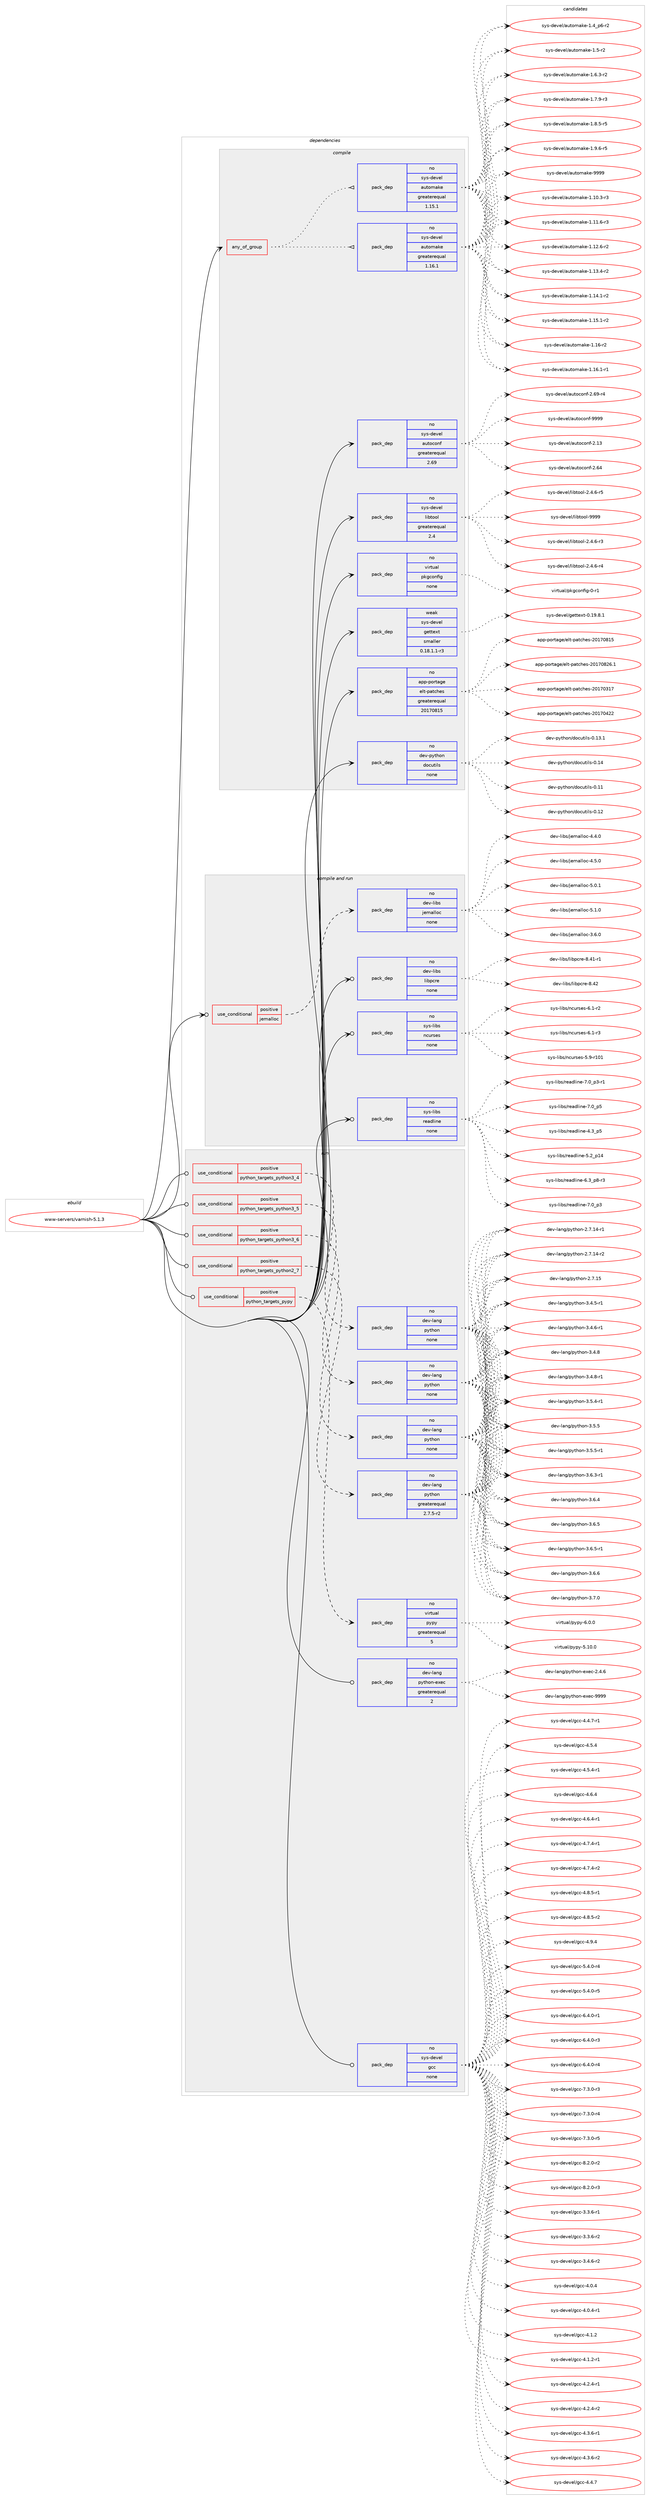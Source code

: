 digraph prolog {

# *************
# Graph options
# *************

newrank=true;
concentrate=true;
compound=true;
graph [rankdir=LR,fontname=Helvetica,fontsize=10,ranksep=1.5];#, ranksep=2.5, nodesep=0.2];
edge  [arrowhead=vee];
node  [fontname=Helvetica,fontsize=10];

# **********
# The ebuild
# **********

subgraph cluster_leftcol {
color=gray;
rank=same;
label=<<i>ebuild</i>>;
id [label="www-servers/varnish-5.1.3", color=red, width=4, href="../www-servers/varnish-5.1.3.svg"];
}

# ****************
# The dependencies
# ****************

subgraph cluster_midcol {
color=gray;
label=<<i>dependencies</i>>;
subgraph cluster_compile {
fillcolor="#eeeeee";
style=filled;
label=<<i>compile</i>>;
subgraph any259 {
dependency13709 [label=<<TABLE BORDER="0" CELLBORDER="1" CELLSPACING="0" CELLPADDING="4"><TR><TD CELLPADDING="10">any_of_group</TD></TR></TABLE>>, shape=none, color=red];subgraph pack10339 {
dependency13710 [label=<<TABLE BORDER="0" CELLBORDER="1" CELLSPACING="0" CELLPADDING="4" WIDTH="220"><TR><TD ROWSPAN="6" CELLPADDING="30">pack_dep</TD></TR><TR><TD WIDTH="110">no</TD></TR><TR><TD>sys-devel</TD></TR><TR><TD>automake</TD></TR><TR><TD>greaterequal</TD></TR><TR><TD>1.16.1</TD></TR></TABLE>>, shape=none, color=blue];
}
dependency13709:e -> dependency13710:w [weight=20,style="dotted",arrowhead="oinv"];
subgraph pack10340 {
dependency13711 [label=<<TABLE BORDER="0" CELLBORDER="1" CELLSPACING="0" CELLPADDING="4" WIDTH="220"><TR><TD ROWSPAN="6" CELLPADDING="30">pack_dep</TD></TR><TR><TD WIDTH="110">no</TD></TR><TR><TD>sys-devel</TD></TR><TR><TD>automake</TD></TR><TR><TD>greaterequal</TD></TR><TR><TD>1.15.1</TD></TR></TABLE>>, shape=none, color=blue];
}
dependency13709:e -> dependency13711:w [weight=20,style="dotted",arrowhead="oinv"];
}
id:e -> dependency13709:w [weight=20,style="solid",arrowhead="vee"];
subgraph pack10341 {
dependency13712 [label=<<TABLE BORDER="0" CELLBORDER="1" CELLSPACING="0" CELLPADDING="4" WIDTH="220"><TR><TD ROWSPAN="6" CELLPADDING="30">pack_dep</TD></TR><TR><TD WIDTH="110">no</TD></TR><TR><TD>app-portage</TD></TR><TR><TD>elt-patches</TD></TR><TR><TD>greaterequal</TD></TR><TR><TD>20170815</TD></TR></TABLE>>, shape=none, color=blue];
}
id:e -> dependency13712:w [weight=20,style="solid",arrowhead="vee"];
subgraph pack10342 {
dependency13713 [label=<<TABLE BORDER="0" CELLBORDER="1" CELLSPACING="0" CELLPADDING="4" WIDTH="220"><TR><TD ROWSPAN="6" CELLPADDING="30">pack_dep</TD></TR><TR><TD WIDTH="110">no</TD></TR><TR><TD>dev-python</TD></TR><TR><TD>docutils</TD></TR><TR><TD>none</TD></TR><TR><TD></TD></TR></TABLE>>, shape=none, color=blue];
}
id:e -> dependency13713:w [weight=20,style="solid",arrowhead="vee"];
subgraph pack10343 {
dependency13714 [label=<<TABLE BORDER="0" CELLBORDER="1" CELLSPACING="0" CELLPADDING="4" WIDTH="220"><TR><TD ROWSPAN="6" CELLPADDING="30">pack_dep</TD></TR><TR><TD WIDTH="110">no</TD></TR><TR><TD>sys-devel</TD></TR><TR><TD>autoconf</TD></TR><TR><TD>greaterequal</TD></TR><TR><TD>2.69</TD></TR></TABLE>>, shape=none, color=blue];
}
id:e -> dependency13714:w [weight=20,style="solid",arrowhead="vee"];
subgraph pack10344 {
dependency13715 [label=<<TABLE BORDER="0" CELLBORDER="1" CELLSPACING="0" CELLPADDING="4" WIDTH="220"><TR><TD ROWSPAN="6" CELLPADDING="30">pack_dep</TD></TR><TR><TD WIDTH="110">no</TD></TR><TR><TD>sys-devel</TD></TR><TR><TD>libtool</TD></TR><TR><TD>greaterequal</TD></TR><TR><TD>2.4</TD></TR></TABLE>>, shape=none, color=blue];
}
id:e -> dependency13715:w [weight=20,style="solid",arrowhead="vee"];
subgraph pack10345 {
dependency13716 [label=<<TABLE BORDER="0" CELLBORDER="1" CELLSPACING="0" CELLPADDING="4" WIDTH="220"><TR><TD ROWSPAN="6" CELLPADDING="30">pack_dep</TD></TR><TR><TD WIDTH="110">no</TD></TR><TR><TD>virtual</TD></TR><TR><TD>pkgconfig</TD></TR><TR><TD>none</TD></TR><TR><TD></TD></TR></TABLE>>, shape=none, color=blue];
}
id:e -> dependency13716:w [weight=20,style="solid",arrowhead="vee"];
subgraph pack10346 {
dependency13717 [label=<<TABLE BORDER="0" CELLBORDER="1" CELLSPACING="0" CELLPADDING="4" WIDTH="220"><TR><TD ROWSPAN="6" CELLPADDING="30">pack_dep</TD></TR><TR><TD WIDTH="110">weak</TD></TR><TR><TD>sys-devel</TD></TR><TR><TD>gettext</TD></TR><TR><TD>smaller</TD></TR><TR><TD>0.18.1.1-r3</TD></TR></TABLE>>, shape=none, color=blue];
}
id:e -> dependency13717:w [weight=20,style="solid",arrowhead="vee"];
}
subgraph cluster_compileandrun {
fillcolor="#eeeeee";
style=filled;
label=<<i>compile and run</i>>;
subgraph cond3102 {
dependency13718 [label=<<TABLE BORDER="0" CELLBORDER="1" CELLSPACING="0" CELLPADDING="4"><TR><TD ROWSPAN="3" CELLPADDING="10">use_conditional</TD></TR><TR><TD>positive</TD></TR><TR><TD>jemalloc</TD></TR></TABLE>>, shape=none, color=red];
subgraph pack10347 {
dependency13719 [label=<<TABLE BORDER="0" CELLBORDER="1" CELLSPACING="0" CELLPADDING="4" WIDTH="220"><TR><TD ROWSPAN="6" CELLPADDING="30">pack_dep</TD></TR><TR><TD WIDTH="110">no</TD></TR><TR><TD>dev-libs</TD></TR><TR><TD>jemalloc</TD></TR><TR><TD>none</TD></TR><TR><TD></TD></TR></TABLE>>, shape=none, color=blue];
}
dependency13718:e -> dependency13719:w [weight=20,style="dashed",arrowhead="vee"];
}
id:e -> dependency13718:w [weight=20,style="solid",arrowhead="odotvee"];
subgraph pack10348 {
dependency13720 [label=<<TABLE BORDER="0" CELLBORDER="1" CELLSPACING="0" CELLPADDING="4" WIDTH="220"><TR><TD ROWSPAN="6" CELLPADDING="30">pack_dep</TD></TR><TR><TD WIDTH="110">no</TD></TR><TR><TD>dev-libs</TD></TR><TR><TD>libpcre</TD></TR><TR><TD>none</TD></TR><TR><TD></TD></TR></TABLE>>, shape=none, color=blue];
}
id:e -> dependency13720:w [weight=20,style="solid",arrowhead="odotvee"];
subgraph pack10349 {
dependency13721 [label=<<TABLE BORDER="0" CELLBORDER="1" CELLSPACING="0" CELLPADDING="4" WIDTH="220"><TR><TD ROWSPAN="6" CELLPADDING="30">pack_dep</TD></TR><TR><TD WIDTH="110">no</TD></TR><TR><TD>sys-libs</TD></TR><TR><TD>ncurses</TD></TR><TR><TD>none</TD></TR><TR><TD></TD></TR></TABLE>>, shape=none, color=blue];
}
id:e -> dependency13721:w [weight=20,style="solid",arrowhead="odotvee"];
subgraph pack10350 {
dependency13722 [label=<<TABLE BORDER="0" CELLBORDER="1" CELLSPACING="0" CELLPADDING="4" WIDTH="220"><TR><TD ROWSPAN="6" CELLPADDING="30">pack_dep</TD></TR><TR><TD WIDTH="110">no</TD></TR><TR><TD>sys-libs</TD></TR><TR><TD>readline</TD></TR><TR><TD>none</TD></TR><TR><TD></TD></TR></TABLE>>, shape=none, color=blue];
}
id:e -> dependency13722:w [weight=20,style="solid",arrowhead="odotvee"];
}
subgraph cluster_run {
fillcolor="#eeeeee";
style=filled;
label=<<i>run</i>>;
subgraph cond3103 {
dependency13723 [label=<<TABLE BORDER="0" CELLBORDER="1" CELLSPACING="0" CELLPADDING="4"><TR><TD ROWSPAN="3" CELLPADDING="10">use_conditional</TD></TR><TR><TD>positive</TD></TR><TR><TD>python_targets_pypy</TD></TR></TABLE>>, shape=none, color=red];
subgraph pack10351 {
dependency13724 [label=<<TABLE BORDER="0" CELLBORDER="1" CELLSPACING="0" CELLPADDING="4" WIDTH="220"><TR><TD ROWSPAN="6" CELLPADDING="30">pack_dep</TD></TR><TR><TD WIDTH="110">no</TD></TR><TR><TD>virtual</TD></TR><TR><TD>pypy</TD></TR><TR><TD>greaterequal</TD></TR><TR><TD>5</TD></TR></TABLE>>, shape=none, color=blue];
}
dependency13723:e -> dependency13724:w [weight=20,style="dashed",arrowhead="vee"];
}
id:e -> dependency13723:w [weight=20,style="solid",arrowhead="odot"];
subgraph cond3104 {
dependency13725 [label=<<TABLE BORDER="0" CELLBORDER="1" CELLSPACING="0" CELLPADDING="4"><TR><TD ROWSPAN="3" CELLPADDING="10">use_conditional</TD></TR><TR><TD>positive</TD></TR><TR><TD>python_targets_python2_7</TD></TR></TABLE>>, shape=none, color=red];
subgraph pack10352 {
dependency13726 [label=<<TABLE BORDER="0" CELLBORDER="1" CELLSPACING="0" CELLPADDING="4" WIDTH="220"><TR><TD ROWSPAN="6" CELLPADDING="30">pack_dep</TD></TR><TR><TD WIDTH="110">no</TD></TR><TR><TD>dev-lang</TD></TR><TR><TD>python</TD></TR><TR><TD>greaterequal</TD></TR><TR><TD>2.7.5-r2</TD></TR></TABLE>>, shape=none, color=blue];
}
dependency13725:e -> dependency13726:w [weight=20,style="dashed",arrowhead="vee"];
}
id:e -> dependency13725:w [weight=20,style="solid",arrowhead="odot"];
subgraph cond3105 {
dependency13727 [label=<<TABLE BORDER="0" CELLBORDER="1" CELLSPACING="0" CELLPADDING="4"><TR><TD ROWSPAN="3" CELLPADDING="10">use_conditional</TD></TR><TR><TD>positive</TD></TR><TR><TD>python_targets_python3_4</TD></TR></TABLE>>, shape=none, color=red];
subgraph pack10353 {
dependency13728 [label=<<TABLE BORDER="0" CELLBORDER="1" CELLSPACING="0" CELLPADDING="4" WIDTH="220"><TR><TD ROWSPAN="6" CELLPADDING="30">pack_dep</TD></TR><TR><TD WIDTH="110">no</TD></TR><TR><TD>dev-lang</TD></TR><TR><TD>python</TD></TR><TR><TD>none</TD></TR><TR><TD></TD></TR></TABLE>>, shape=none, color=blue];
}
dependency13727:e -> dependency13728:w [weight=20,style="dashed",arrowhead="vee"];
}
id:e -> dependency13727:w [weight=20,style="solid",arrowhead="odot"];
subgraph cond3106 {
dependency13729 [label=<<TABLE BORDER="0" CELLBORDER="1" CELLSPACING="0" CELLPADDING="4"><TR><TD ROWSPAN="3" CELLPADDING="10">use_conditional</TD></TR><TR><TD>positive</TD></TR><TR><TD>python_targets_python3_5</TD></TR></TABLE>>, shape=none, color=red];
subgraph pack10354 {
dependency13730 [label=<<TABLE BORDER="0" CELLBORDER="1" CELLSPACING="0" CELLPADDING="4" WIDTH="220"><TR><TD ROWSPAN="6" CELLPADDING="30">pack_dep</TD></TR><TR><TD WIDTH="110">no</TD></TR><TR><TD>dev-lang</TD></TR><TR><TD>python</TD></TR><TR><TD>none</TD></TR><TR><TD></TD></TR></TABLE>>, shape=none, color=blue];
}
dependency13729:e -> dependency13730:w [weight=20,style="dashed",arrowhead="vee"];
}
id:e -> dependency13729:w [weight=20,style="solid",arrowhead="odot"];
subgraph cond3107 {
dependency13731 [label=<<TABLE BORDER="0" CELLBORDER="1" CELLSPACING="0" CELLPADDING="4"><TR><TD ROWSPAN="3" CELLPADDING="10">use_conditional</TD></TR><TR><TD>positive</TD></TR><TR><TD>python_targets_python3_6</TD></TR></TABLE>>, shape=none, color=red];
subgraph pack10355 {
dependency13732 [label=<<TABLE BORDER="0" CELLBORDER="1" CELLSPACING="0" CELLPADDING="4" WIDTH="220"><TR><TD ROWSPAN="6" CELLPADDING="30">pack_dep</TD></TR><TR><TD WIDTH="110">no</TD></TR><TR><TD>dev-lang</TD></TR><TR><TD>python</TD></TR><TR><TD>none</TD></TR><TR><TD></TD></TR></TABLE>>, shape=none, color=blue];
}
dependency13731:e -> dependency13732:w [weight=20,style="dashed",arrowhead="vee"];
}
id:e -> dependency13731:w [weight=20,style="solid",arrowhead="odot"];
subgraph pack10356 {
dependency13733 [label=<<TABLE BORDER="0" CELLBORDER="1" CELLSPACING="0" CELLPADDING="4" WIDTH="220"><TR><TD ROWSPAN="6" CELLPADDING="30">pack_dep</TD></TR><TR><TD WIDTH="110">no</TD></TR><TR><TD>dev-lang</TD></TR><TR><TD>python-exec</TD></TR><TR><TD>greaterequal</TD></TR><TR><TD>2</TD></TR></TABLE>>, shape=none, color=blue];
}
id:e -> dependency13733:w [weight=20,style="solid",arrowhead="odot"];
subgraph pack10357 {
dependency13734 [label=<<TABLE BORDER="0" CELLBORDER="1" CELLSPACING="0" CELLPADDING="4" WIDTH="220"><TR><TD ROWSPAN="6" CELLPADDING="30">pack_dep</TD></TR><TR><TD WIDTH="110">no</TD></TR><TR><TD>sys-devel</TD></TR><TR><TD>gcc</TD></TR><TR><TD>none</TD></TR><TR><TD></TD></TR></TABLE>>, shape=none, color=blue];
}
id:e -> dependency13734:w [weight=20,style="solid",arrowhead="odot"];
}
}

# **************
# The candidates
# **************

subgraph cluster_choices {
rank=same;
color=gray;
label=<<i>candidates</i>>;

subgraph choice10339 {
color=black;
nodesep=1;
choice11512111545100101118101108479711711611110997107101454946494846514511451 [label="sys-devel/automake-1.10.3-r3", color=red, width=4,href="../sys-devel/automake-1.10.3-r3.svg"];
choice11512111545100101118101108479711711611110997107101454946494946544511451 [label="sys-devel/automake-1.11.6-r3", color=red, width=4,href="../sys-devel/automake-1.11.6-r3.svg"];
choice11512111545100101118101108479711711611110997107101454946495046544511450 [label="sys-devel/automake-1.12.6-r2", color=red, width=4,href="../sys-devel/automake-1.12.6-r2.svg"];
choice11512111545100101118101108479711711611110997107101454946495146524511450 [label="sys-devel/automake-1.13.4-r2", color=red, width=4,href="../sys-devel/automake-1.13.4-r2.svg"];
choice11512111545100101118101108479711711611110997107101454946495246494511450 [label="sys-devel/automake-1.14.1-r2", color=red, width=4,href="../sys-devel/automake-1.14.1-r2.svg"];
choice11512111545100101118101108479711711611110997107101454946495346494511450 [label="sys-devel/automake-1.15.1-r2", color=red, width=4,href="../sys-devel/automake-1.15.1-r2.svg"];
choice1151211154510010111810110847971171161111099710710145494649544511450 [label="sys-devel/automake-1.16-r2", color=red, width=4,href="../sys-devel/automake-1.16-r2.svg"];
choice11512111545100101118101108479711711611110997107101454946495446494511449 [label="sys-devel/automake-1.16.1-r1", color=red, width=4,href="../sys-devel/automake-1.16.1-r1.svg"];
choice115121115451001011181011084797117116111109971071014549465295112544511450 [label="sys-devel/automake-1.4_p6-r2", color=red, width=4,href="../sys-devel/automake-1.4_p6-r2.svg"];
choice11512111545100101118101108479711711611110997107101454946534511450 [label="sys-devel/automake-1.5-r2", color=red, width=4,href="../sys-devel/automake-1.5-r2.svg"];
choice115121115451001011181011084797117116111109971071014549465446514511450 [label="sys-devel/automake-1.6.3-r2", color=red, width=4,href="../sys-devel/automake-1.6.3-r2.svg"];
choice115121115451001011181011084797117116111109971071014549465546574511451 [label="sys-devel/automake-1.7.9-r3", color=red, width=4,href="../sys-devel/automake-1.7.9-r3.svg"];
choice115121115451001011181011084797117116111109971071014549465646534511453 [label="sys-devel/automake-1.8.5-r5", color=red, width=4,href="../sys-devel/automake-1.8.5-r5.svg"];
choice115121115451001011181011084797117116111109971071014549465746544511453 [label="sys-devel/automake-1.9.6-r5", color=red, width=4,href="../sys-devel/automake-1.9.6-r5.svg"];
choice115121115451001011181011084797117116111109971071014557575757 [label="sys-devel/automake-9999", color=red, width=4,href="../sys-devel/automake-9999.svg"];
dependency13710:e -> choice11512111545100101118101108479711711611110997107101454946494846514511451:w [style=dotted,weight="100"];
dependency13710:e -> choice11512111545100101118101108479711711611110997107101454946494946544511451:w [style=dotted,weight="100"];
dependency13710:e -> choice11512111545100101118101108479711711611110997107101454946495046544511450:w [style=dotted,weight="100"];
dependency13710:e -> choice11512111545100101118101108479711711611110997107101454946495146524511450:w [style=dotted,weight="100"];
dependency13710:e -> choice11512111545100101118101108479711711611110997107101454946495246494511450:w [style=dotted,weight="100"];
dependency13710:e -> choice11512111545100101118101108479711711611110997107101454946495346494511450:w [style=dotted,weight="100"];
dependency13710:e -> choice1151211154510010111810110847971171161111099710710145494649544511450:w [style=dotted,weight="100"];
dependency13710:e -> choice11512111545100101118101108479711711611110997107101454946495446494511449:w [style=dotted,weight="100"];
dependency13710:e -> choice115121115451001011181011084797117116111109971071014549465295112544511450:w [style=dotted,weight="100"];
dependency13710:e -> choice11512111545100101118101108479711711611110997107101454946534511450:w [style=dotted,weight="100"];
dependency13710:e -> choice115121115451001011181011084797117116111109971071014549465446514511450:w [style=dotted,weight="100"];
dependency13710:e -> choice115121115451001011181011084797117116111109971071014549465546574511451:w [style=dotted,weight="100"];
dependency13710:e -> choice115121115451001011181011084797117116111109971071014549465646534511453:w [style=dotted,weight="100"];
dependency13710:e -> choice115121115451001011181011084797117116111109971071014549465746544511453:w [style=dotted,weight="100"];
dependency13710:e -> choice115121115451001011181011084797117116111109971071014557575757:w [style=dotted,weight="100"];
}
subgraph choice10340 {
color=black;
nodesep=1;
choice11512111545100101118101108479711711611110997107101454946494846514511451 [label="sys-devel/automake-1.10.3-r3", color=red, width=4,href="../sys-devel/automake-1.10.3-r3.svg"];
choice11512111545100101118101108479711711611110997107101454946494946544511451 [label="sys-devel/automake-1.11.6-r3", color=red, width=4,href="../sys-devel/automake-1.11.6-r3.svg"];
choice11512111545100101118101108479711711611110997107101454946495046544511450 [label="sys-devel/automake-1.12.6-r2", color=red, width=4,href="../sys-devel/automake-1.12.6-r2.svg"];
choice11512111545100101118101108479711711611110997107101454946495146524511450 [label="sys-devel/automake-1.13.4-r2", color=red, width=4,href="../sys-devel/automake-1.13.4-r2.svg"];
choice11512111545100101118101108479711711611110997107101454946495246494511450 [label="sys-devel/automake-1.14.1-r2", color=red, width=4,href="../sys-devel/automake-1.14.1-r2.svg"];
choice11512111545100101118101108479711711611110997107101454946495346494511450 [label="sys-devel/automake-1.15.1-r2", color=red, width=4,href="../sys-devel/automake-1.15.1-r2.svg"];
choice1151211154510010111810110847971171161111099710710145494649544511450 [label="sys-devel/automake-1.16-r2", color=red, width=4,href="../sys-devel/automake-1.16-r2.svg"];
choice11512111545100101118101108479711711611110997107101454946495446494511449 [label="sys-devel/automake-1.16.1-r1", color=red, width=4,href="../sys-devel/automake-1.16.1-r1.svg"];
choice115121115451001011181011084797117116111109971071014549465295112544511450 [label="sys-devel/automake-1.4_p6-r2", color=red, width=4,href="../sys-devel/automake-1.4_p6-r2.svg"];
choice11512111545100101118101108479711711611110997107101454946534511450 [label="sys-devel/automake-1.5-r2", color=red, width=4,href="../sys-devel/automake-1.5-r2.svg"];
choice115121115451001011181011084797117116111109971071014549465446514511450 [label="sys-devel/automake-1.6.3-r2", color=red, width=4,href="../sys-devel/automake-1.6.3-r2.svg"];
choice115121115451001011181011084797117116111109971071014549465546574511451 [label="sys-devel/automake-1.7.9-r3", color=red, width=4,href="../sys-devel/automake-1.7.9-r3.svg"];
choice115121115451001011181011084797117116111109971071014549465646534511453 [label="sys-devel/automake-1.8.5-r5", color=red, width=4,href="../sys-devel/automake-1.8.5-r5.svg"];
choice115121115451001011181011084797117116111109971071014549465746544511453 [label="sys-devel/automake-1.9.6-r5", color=red, width=4,href="../sys-devel/automake-1.9.6-r5.svg"];
choice115121115451001011181011084797117116111109971071014557575757 [label="sys-devel/automake-9999", color=red, width=4,href="../sys-devel/automake-9999.svg"];
dependency13711:e -> choice11512111545100101118101108479711711611110997107101454946494846514511451:w [style=dotted,weight="100"];
dependency13711:e -> choice11512111545100101118101108479711711611110997107101454946494946544511451:w [style=dotted,weight="100"];
dependency13711:e -> choice11512111545100101118101108479711711611110997107101454946495046544511450:w [style=dotted,weight="100"];
dependency13711:e -> choice11512111545100101118101108479711711611110997107101454946495146524511450:w [style=dotted,weight="100"];
dependency13711:e -> choice11512111545100101118101108479711711611110997107101454946495246494511450:w [style=dotted,weight="100"];
dependency13711:e -> choice11512111545100101118101108479711711611110997107101454946495346494511450:w [style=dotted,weight="100"];
dependency13711:e -> choice1151211154510010111810110847971171161111099710710145494649544511450:w [style=dotted,weight="100"];
dependency13711:e -> choice11512111545100101118101108479711711611110997107101454946495446494511449:w [style=dotted,weight="100"];
dependency13711:e -> choice115121115451001011181011084797117116111109971071014549465295112544511450:w [style=dotted,weight="100"];
dependency13711:e -> choice11512111545100101118101108479711711611110997107101454946534511450:w [style=dotted,weight="100"];
dependency13711:e -> choice115121115451001011181011084797117116111109971071014549465446514511450:w [style=dotted,weight="100"];
dependency13711:e -> choice115121115451001011181011084797117116111109971071014549465546574511451:w [style=dotted,weight="100"];
dependency13711:e -> choice115121115451001011181011084797117116111109971071014549465646534511453:w [style=dotted,weight="100"];
dependency13711:e -> choice115121115451001011181011084797117116111109971071014549465746544511453:w [style=dotted,weight="100"];
dependency13711:e -> choice115121115451001011181011084797117116111109971071014557575757:w [style=dotted,weight="100"];
}
subgraph choice10341 {
color=black;
nodesep=1;
choice97112112451121111141169710310147101108116451129711699104101115455048495548514955 [label="app-portage/elt-patches-20170317", color=red, width=4,href="../app-portage/elt-patches-20170317.svg"];
choice97112112451121111141169710310147101108116451129711699104101115455048495548525050 [label="app-portage/elt-patches-20170422", color=red, width=4,href="../app-portage/elt-patches-20170422.svg"];
choice97112112451121111141169710310147101108116451129711699104101115455048495548564953 [label="app-portage/elt-patches-20170815", color=red, width=4,href="../app-portage/elt-patches-20170815.svg"];
choice971121124511211111411697103101471011081164511297116991041011154550484955485650544649 [label="app-portage/elt-patches-20170826.1", color=red, width=4,href="../app-portage/elt-patches-20170826.1.svg"];
dependency13712:e -> choice97112112451121111141169710310147101108116451129711699104101115455048495548514955:w [style=dotted,weight="100"];
dependency13712:e -> choice97112112451121111141169710310147101108116451129711699104101115455048495548525050:w [style=dotted,weight="100"];
dependency13712:e -> choice97112112451121111141169710310147101108116451129711699104101115455048495548564953:w [style=dotted,weight="100"];
dependency13712:e -> choice971121124511211111411697103101471011081164511297116991041011154550484955485650544649:w [style=dotted,weight="100"];
}
subgraph choice10342 {
color=black;
nodesep=1;
choice1001011184511212111610411111047100111991171161051081154548464949 [label="dev-python/docutils-0.11", color=red, width=4,href="../dev-python/docutils-0.11.svg"];
choice1001011184511212111610411111047100111991171161051081154548464950 [label="dev-python/docutils-0.12", color=red, width=4,href="../dev-python/docutils-0.12.svg"];
choice10010111845112121116104111110471001119911711610510811545484649514649 [label="dev-python/docutils-0.13.1", color=red, width=4,href="../dev-python/docutils-0.13.1.svg"];
choice1001011184511212111610411111047100111991171161051081154548464952 [label="dev-python/docutils-0.14", color=red, width=4,href="../dev-python/docutils-0.14.svg"];
dependency13713:e -> choice1001011184511212111610411111047100111991171161051081154548464949:w [style=dotted,weight="100"];
dependency13713:e -> choice1001011184511212111610411111047100111991171161051081154548464950:w [style=dotted,weight="100"];
dependency13713:e -> choice10010111845112121116104111110471001119911711610510811545484649514649:w [style=dotted,weight="100"];
dependency13713:e -> choice1001011184511212111610411111047100111991171161051081154548464952:w [style=dotted,weight="100"];
}
subgraph choice10343 {
color=black;
nodesep=1;
choice115121115451001011181011084797117116111991111101024550464951 [label="sys-devel/autoconf-2.13", color=red, width=4,href="../sys-devel/autoconf-2.13.svg"];
choice115121115451001011181011084797117116111991111101024550465452 [label="sys-devel/autoconf-2.64", color=red, width=4,href="../sys-devel/autoconf-2.64.svg"];
choice1151211154510010111810110847971171161119911111010245504654574511452 [label="sys-devel/autoconf-2.69-r4", color=red, width=4,href="../sys-devel/autoconf-2.69-r4.svg"];
choice115121115451001011181011084797117116111991111101024557575757 [label="sys-devel/autoconf-9999", color=red, width=4,href="../sys-devel/autoconf-9999.svg"];
dependency13714:e -> choice115121115451001011181011084797117116111991111101024550464951:w [style=dotted,weight="100"];
dependency13714:e -> choice115121115451001011181011084797117116111991111101024550465452:w [style=dotted,weight="100"];
dependency13714:e -> choice1151211154510010111810110847971171161119911111010245504654574511452:w [style=dotted,weight="100"];
dependency13714:e -> choice115121115451001011181011084797117116111991111101024557575757:w [style=dotted,weight="100"];
}
subgraph choice10344 {
color=black;
nodesep=1;
choice1151211154510010111810110847108105981161111111084550465246544511451 [label="sys-devel/libtool-2.4.6-r3", color=red, width=4,href="../sys-devel/libtool-2.4.6-r3.svg"];
choice1151211154510010111810110847108105981161111111084550465246544511452 [label="sys-devel/libtool-2.4.6-r4", color=red, width=4,href="../sys-devel/libtool-2.4.6-r4.svg"];
choice1151211154510010111810110847108105981161111111084550465246544511453 [label="sys-devel/libtool-2.4.6-r5", color=red, width=4,href="../sys-devel/libtool-2.4.6-r5.svg"];
choice1151211154510010111810110847108105981161111111084557575757 [label="sys-devel/libtool-9999", color=red, width=4,href="../sys-devel/libtool-9999.svg"];
dependency13715:e -> choice1151211154510010111810110847108105981161111111084550465246544511451:w [style=dotted,weight="100"];
dependency13715:e -> choice1151211154510010111810110847108105981161111111084550465246544511452:w [style=dotted,weight="100"];
dependency13715:e -> choice1151211154510010111810110847108105981161111111084550465246544511453:w [style=dotted,weight="100"];
dependency13715:e -> choice1151211154510010111810110847108105981161111111084557575757:w [style=dotted,weight="100"];
}
subgraph choice10345 {
color=black;
nodesep=1;
choice11810511411611797108471121071039911111010210510345484511449 [label="virtual/pkgconfig-0-r1", color=red, width=4,href="../virtual/pkgconfig-0-r1.svg"];
dependency13716:e -> choice11810511411611797108471121071039911111010210510345484511449:w [style=dotted,weight="100"];
}
subgraph choice10346 {
color=black;
nodesep=1;
choice1151211154510010111810110847103101116116101120116454846495746564649 [label="sys-devel/gettext-0.19.8.1", color=red, width=4,href="../sys-devel/gettext-0.19.8.1.svg"];
dependency13717:e -> choice1151211154510010111810110847103101116116101120116454846495746564649:w [style=dotted,weight="100"];
}
subgraph choice10347 {
color=black;
nodesep=1;
choice1001011184510810598115471061011099710810811199455146544648 [label="dev-libs/jemalloc-3.6.0", color=red, width=4,href="../dev-libs/jemalloc-3.6.0.svg"];
choice1001011184510810598115471061011099710810811199455246524648 [label="dev-libs/jemalloc-4.4.0", color=red, width=4,href="../dev-libs/jemalloc-4.4.0.svg"];
choice1001011184510810598115471061011099710810811199455246534648 [label="dev-libs/jemalloc-4.5.0", color=red, width=4,href="../dev-libs/jemalloc-4.5.0.svg"];
choice1001011184510810598115471061011099710810811199455346484649 [label="dev-libs/jemalloc-5.0.1", color=red, width=4,href="../dev-libs/jemalloc-5.0.1.svg"];
choice1001011184510810598115471061011099710810811199455346494648 [label="dev-libs/jemalloc-5.1.0", color=red, width=4,href="../dev-libs/jemalloc-5.1.0.svg"];
dependency13719:e -> choice1001011184510810598115471061011099710810811199455146544648:w [style=dotted,weight="100"];
dependency13719:e -> choice1001011184510810598115471061011099710810811199455246524648:w [style=dotted,weight="100"];
dependency13719:e -> choice1001011184510810598115471061011099710810811199455246534648:w [style=dotted,weight="100"];
dependency13719:e -> choice1001011184510810598115471061011099710810811199455346484649:w [style=dotted,weight="100"];
dependency13719:e -> choice1001011184510810598115471061011099710810811199455346494648:w [style=dotted,weight="100"];
}
subgraph choice10348 {
color=black;
nodesep=1;
choice100101118451081059811547108105981129911410145564652494511449 [label="dev-libs/libpcre-8.41-r1", color=red, width=4,href="../dev-libs/libpcre-8.41-r1.svg"];
choice10010111845108105981154710810598112991141014556465250 [label="dev-libs/libpcre-8.42", color=red, width=4,href="../dev-libs/libpcre-8.42.svg"];
dependency13720:e -> choice100101118451081059811547108105981129911410145564652494511449:w [style=dotted,weight="100"];
dependency13720:e -> choice10010111845108105981154710810598112991141014556465250:w [style=dotted,weight="100"];
}
subgraph choice10349 {
color=black;
nodesep=1;
choice115121115451081059811547110991171141151011154553465745114494849 [label="sys-libs/ncurses-5.9-r101", color=red, width=4,href="../sys-libs/ncurses-5.9-r101.svg"];
choice11512111545108105981154711099117114115101115455446494511450 [label="sys-libs/ncurses-6.1-r2", color=red, width=4,href="../sys-libs/ncurses-6.1-r2.svg"];
choice11512111545108105981154711099117114115101115455446494511451 [label="sys-libs/ncurses-6.1-r3", color=red, width=4,href="../sys-libs/ncurses-6.1-r3.svg"];
dependency13721:e -> choice115121115451081059811547110991171141151011154553465745114494849:w [style=dotted,weight="100"];
dependency13721:e -> choice11512111545108105981154711099117114115101115455446494511450:w [style=dotted,weight="100"];
dependency13721:e -> choice11512111545108105981154711099117114115101115455446494511451:w [style=dotted,weight="100"];
}
subgraph choice10350 {
color=black;
nodesep=1;
choice11512111545108105981154711410197100108105110101455246519511253 [label="sys-libs/readline-4.3_p5", color=red, width=4,href="../sys-libs/readline-4.3_p5.svg"];
choice1151211154510810598115471141019710010810511010145534650951124952 [label="sys-libs/readline-5.2_p14", color=red, width=4,href="../sys-libs/readline-5.2_p14.svg"];
choice115121115451081059811547114101971001081051101014554465195112564511451 [label="sys-libs/readline-6.3_p8-r3", color=red, width=4,href="../sys-libs/readline-6.3_p8-r3.svg"];
choice11512111545108105981154711410197100108105110101455546489511251 [label="sys-libs/readline-7.0_p3", color=red, width=4,href="../sys-libs/readline-7.0_p3.svg"];
choice115121115451081059811547114101971001081051101014555464895112514511449 [label="sys-libs/readline-7.0_p3-r1", color=red, width=4,href="../sys-libs/readline-7.0_p3-r1.svg"];
choice11512111545108105981154711410197100108105110101455546489511253 [label="sys-libs/readline-7.0_p5", color=red, width=4,href="../sys-libs/readline-7.0_p5.svg"];
dependency13722:e -> choice11512111545108105981154711410197100108105110101455246519511253:w [style=dotted,weight="100"];
dependency13722:e -> choice1151211154510810598115471141019710010810511010145534650951124952:w [style=dotted,weight="100"];
dependency13722:e -> choice115121115451081059811547114101971001081051101014554465195112564511451:w [style=dotted,weight="100"];
dependency13722:e -> choice11512111545108105981154711410197100108105110101455546489511251:w [style=dotted,weight="100"];
dependency13722:e -> choice115121115451081059811547114101971001081051101014555464895112514511449:w [style=dotted,weight="100"];
dependency13722:e -> choice11512111545108105981154711410197100108105110101455546489511253:w [style=dotted,weight="100"];
}
subgraph choice10351 {
color=black;
nodesep=1;
choice118105114116117971084711212111212145534649484648 [label="virtual/pypy-5.10.0", color=red, width=4,href="../virtual/pypy-5.10.0.svg"];
choice1181051141161179710847112121112121455446484648 [label="virtual/pypy-6.0.0", color=red, width=4,href="../virtual/pypy-6.0.0.svg"];
dependency13724:e -> choice118105114116117971084711212111212145534649484648:w [style=dotted,weight="100"];
dependency13724:e -> choice1181051141161179710847112121112121455446484648:w [style=dotted,weight="100"];
}
subgraph choice10352 {
color=black;
nodesep=1;
choice100101118451089711010347112121116104111110455046554649524511449 [label="dev-lang/python-2.7.14-r1", color=red, width=4,href="../dev-lang/python-2.7.14-r1.svg"];
choice100101118451089711010347112121116104111110455046554649524511450 [label="dev-lang/python-2.7.14-r2", color=red, width=4,href="../dev-lang/python-2.7.14-r2.svg"];
choice10010111845108971101034711212111610411111045504655464953 [label="dev-lang/python-2.7.15", color=red, width=4,href="../dev-lang/python-2.7.15.svg"];
choice1001011184510897110103471121211161041111104551465246534511449 [label="dev-lang/python-3.4.5-r1", color=red, width=4,href="../dev-lang/python-3.4.5-r1.svg"];
choice1001011184510897110103471121211161041111104551465246544511449 [label="dev-lang/python-3.4.6-r1", color=red, width=4,href="../dev-lang/python-3.4.6-r1.svg"];
choice100101118451089711010347112121116104111110455146524656 [label="dev-lang/python-3.4.8", color=red, width=4,href="../dev-lang/python-3.4.8.svg"];
choice1001011184510897110103471121211161041111104551465246564511449 [label="dev-lang/python-3.4.8-r1", color=red, width=4,href="../dev-lang/python-3.4.8-r1.svg"];
choice1001011184510897110103471121211161041111104551465346524511449 [label="dev-lang/python-3.5.4-r1", color=red, width=4,href="../dev-lang/python-3.5.4-r1.svg"];
choice100101118451089711010347112121116104111110455146534653 [label="dev-lang/python-3.5.5", color=red, width=4,href="../dev-lang/python-3.5.5.svg"];
choice1001011184510897110103471121211161041111104551465346534511449 [label="dev-lang/python-3.5.5-r1", color=red, width=4,href="../dev-lang/python-3.5.5-r1.svg"];
choice1001011184510897110103471121211161041111104551465446514511449 [label="dev-lang/python-3.6.3-r1", color=red, width=4,href="../dev-lang/python-3.6.3-r1.svg"];
choice100101118451089711010347112121116104111110455146544652 [label="dev-lang/python-3.6.4", color=red, width=4,href="../dev-lang/python-3.6.4.svg"];
choice100101118451089711010347112121116104111110455146544653 [label="dev-lang/python-3.6.5", color=red, width=4,href="../dev-lang/python-3.6.5.svg"];
choice1001011184510897110103471121211161041111104551465446534511449 [label="dev-lang/python-3.6.5-r1", color=red, width=4,href="../dev-lang/python-3.6.5-r1.svg"];
choice100101118451089711010347112121116104111110455146544654 [label="dev-lang/python-3.6.6", color=red, width=4,href="../dev-lang/python-3.6.6.svg"];
choice100101118451089711010347112121116104111110455146554648 [label="dev-lang/python-3.7.0", color=red, width=4,href="../dev-lang/python-3.7.0.svg"];
dependency13726:e -> choice100101118451089711010347112121116104111110455046554649524511449:w [style=dotted,weight="100"];
dependency13726:e -> choice100101118451089711010347112121116104111110455046554649524511450:w [style=dotted,weight="100"];
dependency13726:e -> choice10010111845108971101034711212111610411111045504655464953:w [style=dotted,weight="100"];
dependency13726:e -> choice1001011184510897110103471121211161041111104551465246534511449:w [style=dotted,weight="100"];
dependency13726:e -> choice1001011184510897110103471121211161041111104551465246544511449:w [style=dotted,weight="100"];
dependency13726:e -> choice100101118451089711010347112121116104111110455146524656:w [style=dotted,weight="100"];
dependency13726:e -> choice1001011184510897110103471121211161041111104551465246564511449:w [style=dotted,weight="100"];
dependency13726:e -> choice1001011184510897110103471121211161041111104551465346524511449:w [style=dotted,weight="100"];
dependency13726:e -> choice100101118451089711010347112121116104111110455146534653:w [style=dotted,weight="100"];
dependency13726:e -> choice1001011184510897110103471121211161041111104551465346534511449:w [style=dotted,weight="100"];
dependency13726:e -> choice1001011184510897110103471121211161041111104551465446514511449:w [style=dotted,weight="100"];
dependency13726:e -> choice100101118451089711010347112121116104111110455146544652:w [style=dotted,weight="100"];
dependency13726:e -> choice100101118451089711010347112121116104111110455146544653:w [style=dotted,weight="100"];
dependency13726:e -> choice1001011184510897110103471121211161041111104551465446534511449:w [style=dotted,weight="100"];
dependency13726:e -> choice100101118451089711010347112121116104111110455146544654:w [style=dotted,weight="100"];
dependency13726:e -> choice100101118451089711010347112121116104111110455146554648:w [style=dotted,weight="100"];
}
subgraph choice10353 {
color=black;
nodesep=1;
choice100101118451089711010347112121116104111110455046554649524511449 [label="dev-lang/python-2.7.14-r1", color=red, width=4,href="../dev-lang/python-2.7.14-r1.svg"];
choice100101118451089711010347112121116104111110455046554649524511450 [label="dev-lang/python-2.7.14-r2", color=red, width=4,href="../dev-lang/python-2.7.14-r2.svg"];
choice10010111845108971101034711212111610411111045504655464953 [label="dev-lang/python-2.7.15", color=red, width=4,href="../dev-lang/python-2.7.15.svg"];
choice1001011184510897110103471121211161041111104551465246534511449 [label="dev-lang/python-3.4.5-r1", color=red, width=4,href="../dev-lang/python-3.4.5-r1.svg"];
choice1001011184510897110103471121211161041111104551465246544511449 [label="dev-lang/python-3.4.6-r1", color=red, width=4,href="../dev-lang/python-3.4.6-r1.svg"];
choice100101118451089711010347112121116104111110455146524656 [label="dev-lang/python-3.4.8", color=red, width=4,href="../dev-lang/python-3.4.8.svg"];
choice1001011184510897110103471121211161041111104551465246564511449 [label="dev-lang/python-3.4.8-r1", color=red, width=4,href="../dev-lang/python-3.4.8-r1.svg"];
choice1001011184510897110103471121211161041111104551465346524511449 [label="dev-lang/python-3.5.4-r1", color=red, width=4,href="../dev-lang/python-3.5.4-r1.svg"];
choice100101118451089711010347112121116104111110455146534653 [label="dev-lang/python-3.5.5", color=red, width=4,href="../dev-lang/python-3.5.5.svg"];
choice1001011184510897110103471121211161041111104551465346534511449 [label="dev-lang/python-3.5.5-r1", color=red, width=4,href="../dev-lang/python-3.5.5-r1.svg"];
choice1001011184510897110103471121211161041111104551465446514511449 [label="dev-lang/python-3.6.3-r1", color=red, width=4,href="../dev-lang/python-3.6.3-r1.svg"];
choice100101118451089711010347112121116104111110455146544652 [label="dev-lang/python-3.6.4", color=red, width=4,href="../dev-lang/python-3.6.4.svg"];
choice100101118451089711010347112121116104111110455146544653 [label="dev-lang/python-3.6.5", color=red, width=4,href="../dev-lang/python-3.6.5.svg"];
choice1001011184510897110103471121211161041111104551465446534511449 [label="dev-lang/python-3.6.5-r1", color=red, width=4,href="../dev-lang/python-3.6.5-r1.svg"];
choice100101118451089711010347112121116104111110455146544654 [label="dev-lang/python-3.6.6", color=red, width=4,href="../dev-lang/python-3.6.6.svg"];
choice100101118451089711010347112121116104111110455146554648 [label="dev-lang/python-3.7.0", color=red, width=4,href="../dev-lang/python-3.7.0.svg"];
dependency13728:e -> choice100101118451089711010347112121116104111110455046554649524511449:w [style=dotted,weight="100"];
dependency13728:e -> choice100101118451089711010347112121116104111110455046554649524511450:w [style=dotted,weight="100"];
dependency13728:e -> choice10010111845108971101034711212111610411111045504655464953:w [style=dotted,weight="100"];
dependency13728:e -> choice1001011184510897110103471121211161041111104551465246534511449:w [style=dotted,weight="100"];
dependency13728:e -> choice1001011184510897110103471121211161041111104551465246544511449:w [style=dotted,weight="100"];
dependency13728:e -> choice100101118451089711010347112121116104111110455146524656:w [style=dotted,weight="100"];
dependency13728:e -> choice1001011184510897110103471121211161041111104551465246564511449:w [style=dotted,weight="100"];
dependency13728:e -> choice1001011184510897110103471121211161041111104551465346524511449:w [style=dotted,weight="100"];
dependency13728:e -> choice100101118451089711010347112121116104111110455146534653:w [style=dotted,weight="100"];
dependency13728:e -> choice1001011184510897110103471121211161041111104551465346534511449:w [style=dotted,weight="100"];
dependency13728:e -> choice1001011184510897110103471121211161041111104551465446514511449:w [style=dotted,weight="100"];
dependency13728:e -> choice100101118451089711010347112121116104111110455146544652:w [style=dotted,weight="100"];
dependency13728:e -> choice100101118451089711010347112121116104111110455146544653:w [style=dotted,weight="100"];
dependency13728:e -> choice1001011184510897110103471121211161041111104551465446534511449:w [style=dotted,weight="100"];
dependency13728:e -> choice100101118451089711010347112121116104111110455146544654:w [style=dotted,weight="100"];
dependency13728:e -> choice100101118451089711010347112121116104111110455146554648:w [style=dotted,weight="100"];
}
subgraph choice10354 {
color=black;
nodesep=1;
choice100101118451089711010347112121116104111110455046554649524511449 [label="dev-lang/python-2.7.14-r1", color=red, width=4,href="../dev-lang/python-2.7.14-r1.svg"];
choice100101118451089711010347112121116104111110455046554649524511450 [label="dev-lang/python-2.7.14-r2", color=red, width=4,href="../dev-lang/python-2.7.14-r2.svg"];
choice10010111845108971101034711212111610411111045504655464953 [label="dev-lang/python-2.7.15", color=red, width=4,href="../dev-lang/python-2.7.15.svg"];
choice1001011184510897110103471121211161041111104551465246534511449 [label="dev-lang/python-3.4.5-r1", color=red, width=4,href="../dev-lang/python-3.4.5-r1.svg"];
choice1001011184510897110103471121211161041111104551465246544511449 [label="dev-lang/python-3.4.6-r1", color=red, width=4,href="../dev-lang/python-3.4.6-r1.svg"];
choice100101118451089711010347112121116104111110455146524656 [label="dev-lang/python-3.4.8", color=red, width=4,href="../dev-lang/python-3.4.8.svg"];
choice1001011184510897110103471121211161041111104551465246564511449 [label="dev-lang/python-3.4.8-r1", color=red, width=4,href="../dev-lang/python-3.4.8-r1.svg"];
choice1001011184510897110103471121211161041111104551465346524511449 [label="dev-lang/python-3.5.4-r1", color=red, width=4,href="../dev-lang/python-3.5.4-r1.svg"];
choice100101118451089711010347112121116104111110455146534653 [label="dev-lang/python-3.5.5", color=red, width=4,href="../dev-lang/python-3.5.5.svg"];
choice1001011184510897110103471121211161041111104551465346534511449 [label="dev-lang/python-3.5.5-r1", color=red, width=4,href="../dev-lang/python-3.5.5-r1.svg"];
choice1001011184510897110103471121211161041111104551465446514511449 [label="dev-lang/python-3.6.3-r1", color=red, width=4,href="../dev-lang/python-3.6.3-r1.svg"];
choice100101118451089711010347112121116104111110455146544652 [label="dev-lang/python-3.6.4", color=red, width=4,href="../dev-lang/python-3.6.4.svg"];
choice100101118451089711010347112121116104111110455146544653 [label="dev-lang/python-3.6.5", color=red, width=4,href="../dev-lang/python-3.6.5.svg"];
choice1001011184510897110103471121211161041111104551465446534511449 [label="dev-lang/python-3.6.5-r1", color=red, width=4,href="../dev-lang/python-3.6.5-r1.svg"];
choice100101118451089711010347112121116104111110455146544654 [label="dev-lang/python-3.6.6", color=red, width=4,href="../dev-lang/python-3.6.6.svg"];
choice100101118451089711010347112121116104111110455146554648 [label="dev-lang/python-3.7.0", color=red, width=4,href="../dev-lang/python-3.7.0.svg"];
dependency13730:e -> choice100101118451089711010347112121116104111110455046554649524511449:w [style=dotted,weight="100"];
dependency13730:e -> choice100101118451089711010347112121116104111110455046554649524511450:w [style=dotted,weight="100"];
dependency13730:e -> choice10010111845108971101034711212111610411111045504655464953:w [style=dotted,weight="100"];
dependency13730:e -> choice1001011184510897110103471121211161041111104551465246534511449:w [style=dotted,weight="100"];
dependency13730:e -> choice1001011184510897110103471121211161041111104551465246544511449:w [style=dotted,weight="100"];
dependency13730:e -> choice100101118451089711010347112121116104111110455146524656:w [style=dotted,weight="100"];
dependency13730:e -> choice1001011184510897110103471121211161041111104551465246564511449:w [style=dotted,weight="100"];
dependency13730:e -> choice1001011184510897110103471121211161041111104551465346524511449:w [style=dotted,weight="100"];
dependency13730:e -> choice100101118451089711010347112121116104111110455146534653:w [style=dotted,weight="100"];
dependency13730:e -> choice1001011184510897110103471121211161041111104551465346534511449:w [style=dotted,weight="100"];
dependency13730:e -> choice1001011184510897110103471121211161041111104551465446514511449:w [style=dotted,weight="100"];
dependency13730:e -> choice100101118451089711010347112121116104111110455146544652:w [style=dotted,weight="100"];
dependency13730:e -> choice100101118451089711010347112121116104111110455146544653:w [style=dotted,weight="100"];
dependency13730:e -> choice1001011184510897110103471121211161041111104551465446534511449:w [style=dotted,weight="100"];
dependency13730:e -> choice100101118451089711010347112121116104111110455146544654:w [style=dotted,weight="100"];
dependency13730:e -> choice100101118451089711010347112121116104111110455146554648:w [style=dotted,weight="100"];
}
subgraph choice10355 {
color=black;
nodesep=1;
choice100101118451089711010347112121116104111110455046554649524511449 [label="dev-lang/python-2.7.14-r1", color=red, width=4,href="../dev-lang/python-2.7.14-r1.svg"];
choice100101118451089711010347112121116104111110455046554649524511450 [label="dev-lang/python-2.7.14-r2", color=red, width=4,href="../dev-lang/python-2.7.14-r2.svg"];
choice10010111845108971101034711212111610411111045504655464953 [label="dev-lang/python-2.7.15", color=red, width=4,href="../dev-lang/python-2.7.15.svg"];
choice1001011184510897110103471121211161041111104551465246534511449 [label="dev-lang/python-3.4.5-r1", color=red, width=4,href="../dev-lang/python-3.4.5-r1.svg"];
choice1001011184510897110103471121211161041111104551465246544511449 [label="dev-lang/python-3.4.6-r1", color=red, width=4,href="../dev-lang/python-3.4.6-r1.svg"];
choice100101118451089711010347112121116104111110455146524656 [label="dev-lang/python-3.4.8", color=red, width=4,href="../dev-lang/python-3.4.8.svg"];
choice1001011184510897110103471121211161041111104551465246564511449 [label="dev-lang/python-3.4.8-r1", color=red, width=4,href="../dev-lang/python-3.4.8-r1.svg"];
choice1001011184510897110103471121211161041111104551465346524511449 [label="dev-lang/python-3.5.4-r1", color=red, width=4,href="../dev-lang/python-3.5.4-r1.svg"];
choice100101118451089711010347112121116104111110455146534653 [label="dev-lang/python-3.5.5", color=red, width=4,href="../dev-lang/python-3.5.5.svg"];
choice1001011184510897110103471121211161041111104551465346534511449 [label="dev-lang/python-3.5.5-r1", color=red, width=4,href="../dev-lang/python-3.5.5-r1.svg"];
choice1001011184510897110103471121211161041111104551465446514511449 [label="dev-lang/python-3.6.3-r1", color=red, width=4,href="../dev-lang/python-3.6.3-r1.svg"];
choice100101118451089711010347112121116104111110455146544652 [label="dev-lang/python-3.6.4", color=red, width=4,href="../dev-lang/python-3.6.4.svg"];
choice100101118451089711010347112121116104111110455146544653 [label="dev-lang/python-3.6.5", color=red, width=4,href="../dev-lang/python-3.6.5.svg"];
choice1001011184510897110103471121211161041111104551465446534511449 [label="dev-lang/python-3.6.5-r1", color=red, width=4,href="../dev-lang/python-3.6.5-r1.svg"];
choice100101118451089711010347112121116104111110455146544654 [label="dev-lang/python-3.6.6", color=red, width=4,href="../dev-lang/python-3.6.6.svg"];
choice100101118451089711010347112121116104111110455146554648 [label="dev-lang/python-3.7.0", color=red, width=4,href="../dev-lang/python-3.7.0.svg"];
dependency13732:e -> choice100101118451089711010347112121116104111110455046554649524511449:w [style=dotted,weight="100"];
dependency13732:e -> choice100101118451089711010347112121116104111110455046554649524511450:w [style=dotted,weight="100"];
dependency13732:e -> choice10010111845108971101034711212111610411111045504655464953:w [style=dotted,weight="100"];
dependency13732:e -> choice1001011184510897110103471121211161041111104551465246534511449:w [style=dotted,weight="100"];
dependency13732:e -> choice1001011184510897110103471121211161041111104551465246544511449:w [style=dotted,weight="100"];
dependency13732:e -> choice100101118451089711010347112121116104111110455146524656:w [style=dotted,weight="100"];
dependency13732:e -> choice1001011184510897110103471121211161041111104551465246564511449:w [style=dotted,weight="100"];
dependency13732:e -> choice1001011184510897110103471121211161041111104551465346524511449:w [style=dotted,weight="100"];
dependency13732:e -> choice100101118451089711010347112121116104111110455146534653:w [style=dotted,weight="100"];
dependency13732:e -> choice1001011184510897110103471121211161041111104551465346534511449:w [style=dotted,weight="100"];
dependency13732:e -> choice1001011184510897110103471121211161041111104551465446514511449:w [style=dotted,weight="100"];
dependency13732:e -> choice100101118451089711010347112121116104111110455146544652:w [style=dotted,weight="100"];
dependency13732:e -> choice100101118451089711010347112121116104111110455146544653:w [style=dotted,weight="100"];
dependency13732:e -> choice1001011184510897110103471121211161041111104551465446534511449:w [style=dotted,weight="100"];
dependency13732:e -> choice100101118451089711010347112121116104111110455146544654:w [style=dotted,weight="100"];
dependency13732:e -> choice100101118451089711010347112121116104111110455146554648:w [style=dotted,weight="100"];
}
subgraph choice10356 {
color=black;
nodesep=1;
choice1001011184510897110103471121211161041111104510112010199455046524654 [label="dev-lang/python-exec-2.4.6", color=red, width=4,href="../dev-lang/python-exec-2.4.6.svg"];
choice10010111845108971101034711212111610411111045101120101994557575757 [label="dev-lang/python-exec-9999", color=red, width=4,href="../dev-lang/python-exec-9999.svg"];
dependency13733:e -> choice1001011184510897110103471121211161041111104510112010199455046524654:w [style=dotted,weight="100"];
dependency13733:e -> choice10010111845108971101034711212111610411111045101120101994557575757:w [style=dotted,weight="100"];
}
subgraph choice10357 {
color=black;
nodesep=1;
choice115121115451001011181011084710399994551465146544511449 [label="sys-devel/gcc-3.3.6-r1", color=red, width=4,href="../sys-devel/gcc-3.3.6-r1.svg"];
choice115121115451001011181011084710399994551465146544511450 [label="sys-devel/gcc-3.3.6-r2", color=red, width=4,href="../sys-devel/gcc-3.3.6-r2.svg"];
choice115121115451001011181011084710399994551465246544511450 [label="sys-devel/gcc-3.4.6-r2", color=red, width=4,href="../sys-devel/gcc-3.4.6-r2.svg"];
choice11512111545100101118101108471039999455246484652 [label="sys-devel/gcc-4.0.4", color=red, width=4,href="../sys-devel/gcc-4.0.4.svg"];
choice115121115451001011181011084710399994552464846524511449 [label="sys-devel/gcc-4.0.4-r1", color=red, width=4,href="../sys-devel/gcc-4.0.4-r1.svg"];
choice11512111545100101118101108471039999455246494650 [label="sys-devel/gcc-4.1.2", color=red, width=4,href="../sys-devel/gcc-4.1.2.svg"];
choice115121115451001011181011084710399994552464946504511449 [label="sys-devel/gcc-4.1.2-r1", color=red, width=4,href="../sys-devel/gcc-4.1.2-r1.svg"];
choice115121115451001011181011084710399994552465046524511449 [label="sys-devel/gcc-4.2.4-r1", color=red, width=4,href="../sys-devel/gcc-4.2.4-r1.svg"];
choice115121115451001011181011084710399994552465046524511450 [label="sys-devel/gcc-4.2.4-r2", color=red, width=4,href="../sys-devel/gcc-4.2.4-r2.svg"];
choice115121115451001011181011084710399994552465146544511449 [label="sys-devel/gcc-4.3.6-r1", color=red, width=4,href="../sys-devel/gcc-4.3.6-r1.svg"];
choice115121115451001011181011084710399994552465146544511450 [label="sys-devel/gcc-4.3.6-r2", color=red, width=4,href="../sys-devel/gcc-4.3.6-r2.svg"];
choice11512111545100101118101108471039999455246524655 [label="sys-devel/gcc-4.4.7", color=red, width=4,href="../sys-devel/gcc-4.4.7.svg"];
choice115121115451001011181011084710399994552465246554511449 [label="sys-devel/gcc-4.4.7-r1", color=red, width=4,href="../sys-devel/gcc-4.4.7-r1.svg"];
choice11512111545100101118101108471039999455246534652 [label="sys-devel/gcc-4.5.4", color=red, width=4,href="../sys-devel/gcc-4.5.4.svg"];
choice115121115451001011181011084710399994552465346524511449 [label="sys-devel/gcc-4.5.4-r1", color=red, width=4,href="../sys-devel/gcc-4.5.4-r1.svg"];
choice11512111545100101118101108471039999455246544652 [label="sys-devel/gcc-4.6.4", color=red, width=4,href="../sys-devel/gcc-4.6.4.svg"];
choice115121115451001011181011084710399994552465446524511449 [label="sys-devel/gcc-4.6.4-r1", color=red, width=4,href="../sys-devel/gcc-4.6.4-r1.svg"];
choice115121115451001011181011084710399994552465546524511449 [label="sys-devel/gcc-4.7.4-r1", color=red, width=4,href="../sys-devel/gcc-4.7.4-r1.svg"];
choice115121115451001011181011084710399994552465546524511450 [label="sys-devel/gcc-4.7.4-r2", color=red, width=4,href="../sys-devel/gcc-4.7.4-r2.svg"];
choice115121115451001011181011084710399994552465646534511449 [label="sys-devel/gcc-4.8.5-r1", color=red, width=4,href="../sys-devel/gcc-4.8.5-r1.svg"];
choice115121115451001011181011084710399994552465646534511450 [label="sys-devel/gcc-4.8.5-r2", color=red, width=4,href="../sys-devel/gcc-4.8.5-r2.svg"];
choice11512111545100101118101108471039999455246574652 [label="sys-devel/gcc-4.9.4", color=red, width=4,href="../sys-devel/gcc-4.9.4.svg"];
choice115121115451001011181011084710399994553465246484511452 [label="sys-devel/gcc-5.4.0-r4", color=red, width=4,href="../sys-devel/gcc-5.4.0-r4.svg"];
choice115121115451001011181011084710399994553465246484511453 [label="sys-devel/gcc-5.4.0-r5", color=red, width=4,href="../sys-devel/gcc-5.4.0-r5.svg"];
choice115121115451001011181011084710399994554465246484511449 [label="sys-devel/gcc-6.4.0-r1", color=red, width=4,href="../sys-devel/gcc-6.4.0-r1.svg"];
choice115121115451001011181011084710399994554465246484511451 [label="sys-devel/gcc-6.4.0-r3", color=red, width=4,href="../sys-devel/gcc-6.4.0-r3.svg"];
choice115121115451001011181011084710399994554465246484511452 [label="sys-devel/gcc-6.4.0-r4", color=red, width=4,href="../sys-devel/gcc-6.4.0-r4.svg"];
choice115121115451001011181011084710399994555465146484511451 [label="sys-devel/gcc-7.3.0-r3", color=red, width=4,href="../sys-devel/gcc-7.3.0-r3.svg"];
choice115121115451001011181011084710399994555465146484511452 [label="sys-devel/gcc-7.3.0-r4", color=red, width=4,href="../sys-devel/gcc-7.3.0-r4.svg"];
choice115121115451001011181011084710399994555465146484511453 [label="sys-devel/gcc-7.3.0-r5", color=red, width=4,href="../sys-devel/gcc-7.3.0-r5.svg"];
choice115121115451001011181011084710399994556465046484511450 [label="sys-devel/gcc-8.2.0-r2", color=red, width=4,href="../sys-devel/gcc-8.2.0-r2.svg"];
choice115121115451001011181011084710399994556465046484511451 [label="sys-devel/gcc-8.2.0-r3", color=red, width=4,href="../sys-devel/gcc-8.2.0-r3.svg"];
dependency13734:e -> choice115121115451001011181011084710399994551465146544511449:w [style=dotted,weight="100"];
dependency13734:e -> choice115121115451001011181011084710399994551465146544511450:w [style=dotted,weight="100"];
dependency13734:e -> choice115121115451001011181011084710399994551465246544511450:w [style=dotted,weight="100"];
dependency13734:e -> choice11512111545100101118101108471039999455246484652:w [style=dotted,weight="100"];
dependency13734:e -> choice115121115451001011181011084710399994552464846524511449:w [style=dotted,weight="100"];
dependency13734:e -> choice11512111545100101118101108471039999455246494650:w [style=dotted,weight="100"];
dependency13734:e -> choice115121115451001011181011084710399994552464946504511449:w [style=dotted,weight="100"];
dependency13734:e -> choice115121115451001011181011084710399994552465046524511449:w [style=dotted,weight="100"];
dependency13734:e -> choice115121115451001011181011084710399994552465046524511450:w [style=dotted,weight="100"];
dependency13734:e -> choice115121115451001011181011084710399994552465146544511449:w [style=dotted,weight="100"];
dependency13734:e -> choice115121115451001011181011084710399994552465146544511450:w [style=dotted,weight="100"];
dependency13734:e -> choice11512111545100101118101108471039999455246524655:w [style=dotted,weight="100"];
dependency13734:e -> choice115121115451001011181011084710399994552465246554511449:w [style=dotted,weight="100"];
dependency13734:e -> choice11512111545100101118101108471039999455246534652:w [style=dotted,weight="100"];
dependency13734:e -> choice115121115451001011181011084710399994552465346524511449:w [style=dotted,weight="100"];
dependency13734:e -> choice11512111545100101118101108471039999455246544652:w [style=dotted,weight="100"];
dependency13734:e -> choice115121115451001011181011084710399994552465446524511449:w [style=dotted,weight="100"];
dependency13734:e -> choice115121115451001011181011084710399994552465546524511449:w [style=dotted,weight="100"];
dependency13734:e -> choice115121115451001011181011084710399994552465546524511450:w [style=dotted,weight="100"];
dependency13734:e -> choice115121115451001011181011084710399994552465646534511449:w [style=dotted,weight="100"];
dependency13734:e -> choice115121115451001011181011084710399994552465646534511450:w [style=dotted,weight="100"];
dependency13734:e -> choice11512111545100101118101108471039999455246574652:w [style=dotted,weight="100"];
dependency13734:e -> choice115121115451001011181011084710399994553465246484511452:w [style=dotted,weight="100"];
dependency13734:e -> choice115121115451001011181011084710399994553465246484511453:w [style=dotted,weight="100"];
dependency13734:e -> choice115121115451001011181011084710399994554465246484511449:w [style=dotted,weight="100"];
dependency13734:e -> choice115121115451001011181011084710399994554465246484511451:w [style=dotted,weight="100"];
dependency13734:e -> choice115121115451001011181011084710399994554465246484511452:w [style=dotted,weight="100"];
dependency13734:e -> choice115121115451001011181011084710399994555465146484511451:w [style=dotted,weight="100"];
dependency13734:e -> choice115121115451001011181011084710399994555465146484511452:w [style=dotted,weight="100"];
dependency13734:e -> choice115121115451001011181011084710399994555465146484511453:w [style=dotted,weight="100"];
dependency13734:e -> choice115121115451001011181011084710399994556465046484511450:w [style=dotted,weight="100"];
dependency13734:e -> choice115121115451001011181011084710399994556465046484511451:w [style=dotted,weight="100"];
}
}

}
